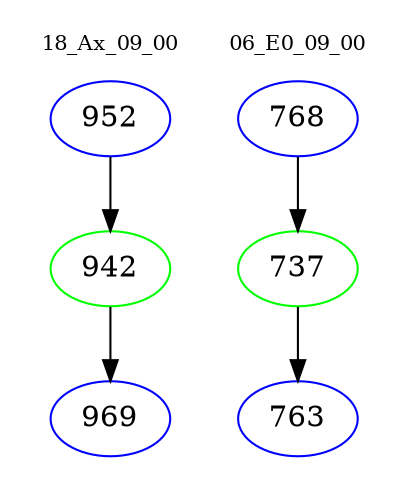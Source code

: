 digraph{
subgraph cluster_0 {
color = white
label = "18_Ax_09_00";
fontsize=10;
T0_952 [label="952", color="blue"]
T0_952 -> T0_942 [color="black"]
T0_942 [label="942", color="green"]
T0_942 -> T0_969 [color="black"]
T0_969 [label="969", color="blue"]
}
subgraph cluster_1 {
color = white
label = "06_E0_09_00";
fontsize=10;
T1_768 [label="768", color="blue"]
T1_768 -> T1_737 [color="black"]
T1_737 [label="737", color="green"]
T1_737 -> T1_763 [color="black"]
T1_763 [label="763", color="blue"]
}
}
